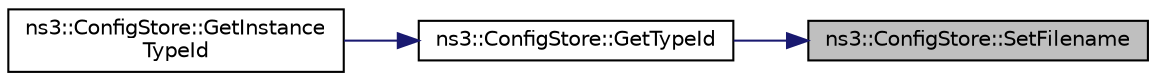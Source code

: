 digraph "ns3::ConfigStore::SetFilename"
{
 // LATEX_PDF_SIZE
  edge [fontname="Helvetica",fontsize="10",labelfontname="Helvetica",labelfontsize="10"];
  node [fontname="Helvetica",fontsize="10",shape=record];
  rankdir="RL";
  Node1 [label="ns3::ConfigStore::SetFilename",height=0.2,width=0.4,color="black", fillcolor="grey75", style="filled", fontcolor="black",tooltip="Set the filename."];
  Node1 -> Node2 [dir="back",color="midnightblue",fontsize="10",style="solid",fontname="Helvetica"];
  Node2 [label="ns3::ConfigStore::GetTypeId",height=0.2,width=0.4,color="black", fillcolor="white", style="filled",URL="$classns3_1_1_config_store.html#a2d97fcf9f1dbf395cfa184a191689e41",tooltip="Get the type ID."];
  Node2 -> Node3 [dir="back",color="midnightblue",fontsize="10",style="solid",fontname="Helvetica"];
  Node3 [label="ns3::ConfigStore::GetInstance\lTypeId",height=0.2,width=0.4,color="black", fillcolor="white", style="filled",URL="$classns3_1_1_config_store.html#aa6a36ffb5eedcc60478293025e1ba099",tooltip="Get the most derived TypeId for this Object."];
}
